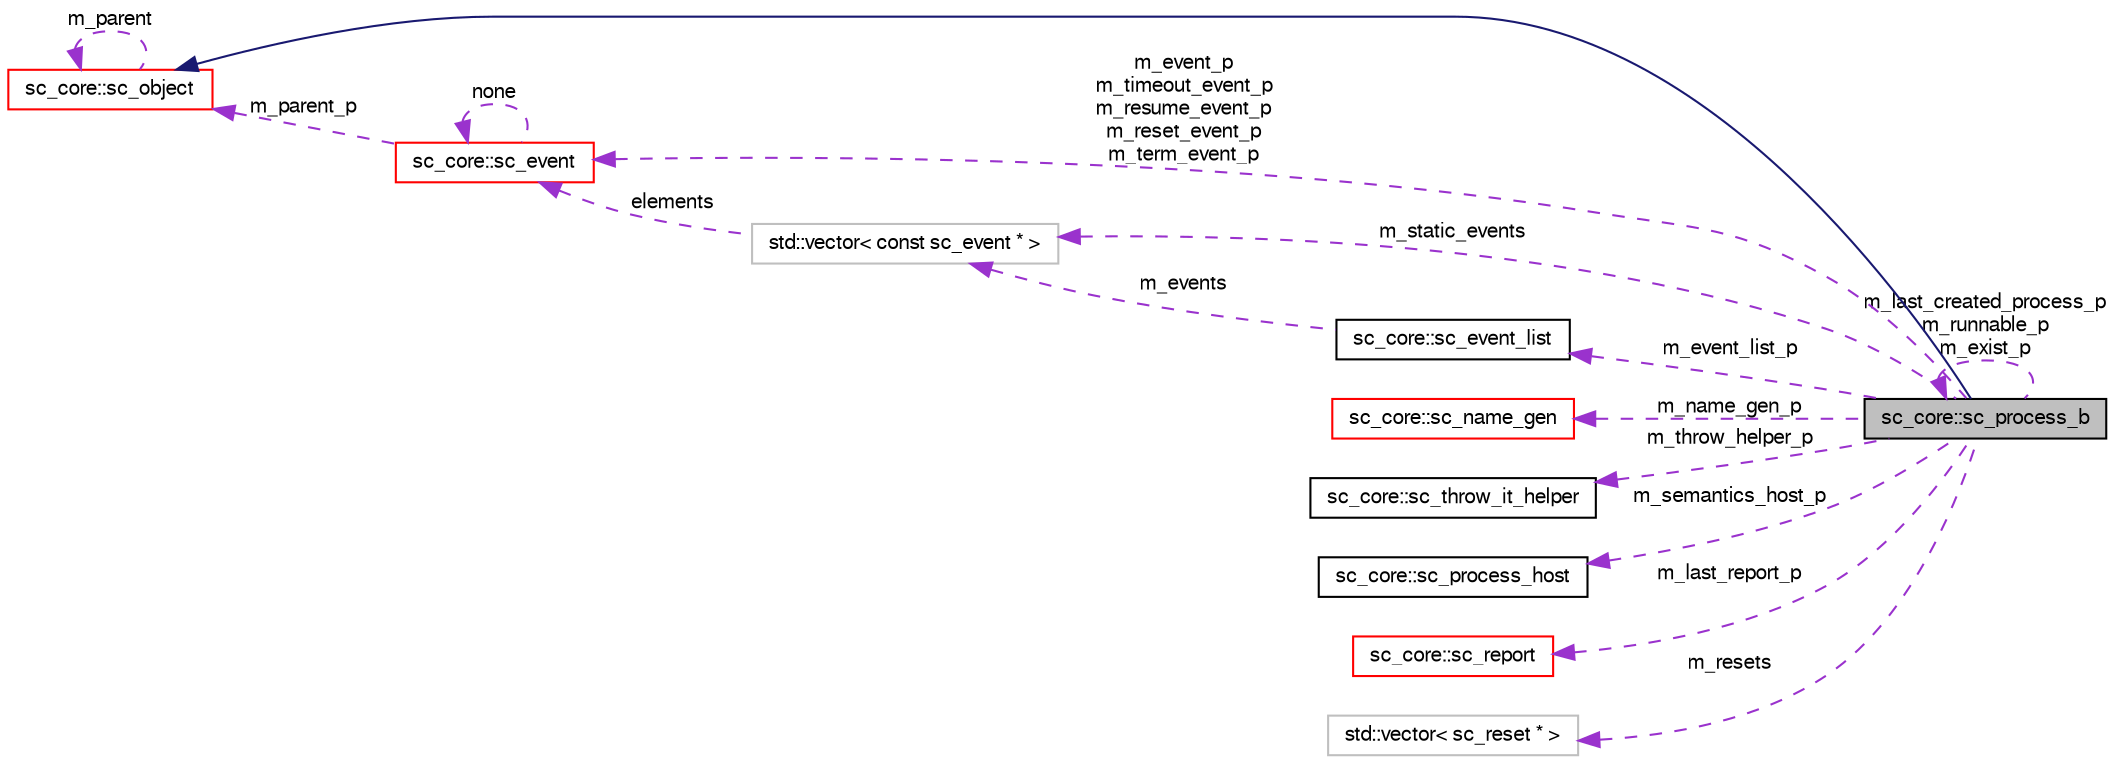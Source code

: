 digraph G
{
  edge [fontname="FreeSans",fontsize="10",labelfontname="FreeSans",labelfontsize="10"];
  node [fontname="FreeSans",fontsize="10",shape=record];
  rankdir=LR;
  Node1 [label="sc_core::sc_process_b",height=0.2,width=0.4,color="black", fillcolor="grey75", style="filled" fontcolor="black"];
  Node2 -> Node1 [dir=back,color="midnightblue",fontsize="10",style="solid",fontname="FreeSans"];
  Node2 [label="sc_core::sc_object",height=0.2,width=0.4,color="red", fillcolor="white", style="filled",URL="$a00134.html"];
  Node2 -> Node2 [dir=back,color="darkorchid3",fontsize="10",style="dashed",label="m_parent",fontname="FreeSans"];
  Node3 -> Node1 [dir=back,color="darkorchid3",fontsize="10",style="dashed",label="m_name_gen_p",fontname="FreeSans"];
  Node3 [label="sc_core::sc_name_gen",height=0.2,width=0.4,color="red", fillcolor="white", style="filled",URL="$a00133.html"];
  Node4 -> Node1 [dir=back,color="darkorchid3",fontsize="10",style="dashed",label="m_event_list_p",fontname="FreeSans"];
  Node4 [label="sc_core::sc_event_list",height=0.2,width=0.4,color="black", fillcolor="white", style="filled",URL="$a00053.html"];
  Node5 -> Node4 [dir=back,color="darkorchid3",fontsize="10",style="dashed",label="m_events",fontname="FreeSans"];
  Node5 [label="std::vector\< const sc_event * \>",height=0.2,width=0.4,color="grey75", fillcolor="white", style="filled"];
  Node6 -> Node5 [dir=back,color="darkorchid3",fontsize="10",style="dashed",label="elements",fontname="FreeSans"];
  Node6 [label="sc_core::sc_event",height=0.2,width=0.4,color="red", fillcolor="white", style="filled",URL="$a00048.html"];
  Node6 -> Node6 [dir=back,color="darkorchid3",fontsize="10",style="dashed",label="none",fontname="FreeSans"];
  Node2 -> Node6 [dir=back,color="darkorchid3",fontsize="10",style="dashed",label="m_parent_p",fontname="FreeSans"];
  Node7 -> Node1 [dir=back,color="darkorchid3",fontsize="10",style="dashed",label="m_throw_helper_p",fontname="FreeSans"];
  Node7 [label="sc_core::sc_throw_it_helper",height=0.2,width=0.4,color="black", fillcolor="white", style="filled",URL="$a00213.html"];
  Node6 -> Node1 [dir=back,color="darkorchid3",fontsize="10",style="dashed",label="m_event_p\nm_timeout_event_p\nm_resume_event_p\nm_reset_event_p\nm_term_event_p",fontname="FreeSans"];
  Node8 -> Node1 [dir=back,color="darkorchid3",fontsize="10",style="dashed",label="m_semantics_host_p",fontname="FreeSans"];
  Node8 [label="sc_core::sc_process_host",height=0.2,width=0.4,color="black", fillcolor="white", style="filled",URL="$a00160.html"];
  Node9 -> Node1 [dir=back,color="darkorchid3",fontsize="10",style="dashed",label="m_last_report_p",fontname="FreeSans"];
  Node9 [label="sc_core::sc_report",height=0.2,width=0.4,color="red", fillcolor="white", style="filled",URL="$a00173.html"];
  Node10 -> Node1 [dir=back,color="darkorchid3",fontsize="10",style="dashed",label="m_resets",fontname="FreeSans"];
  Node10 [label="std::vector\< sc_reset * \>",height=0.2,width=0.4,color="grey75", fillcolor="white", style="filled"];
  Node1 -> Node1 [dir=back,color="darkorchid3",fontsize="10",style="dashed",label="m_last_created_process_p\nm_runnable_p\nm_exist_p",fontname="FreeSans"];
  Node5 -> Node1 [dir=back,color="darkorchid3",fontsize="10",style="dashed",label="m_static_events",fontname="FreeSans"];
}
